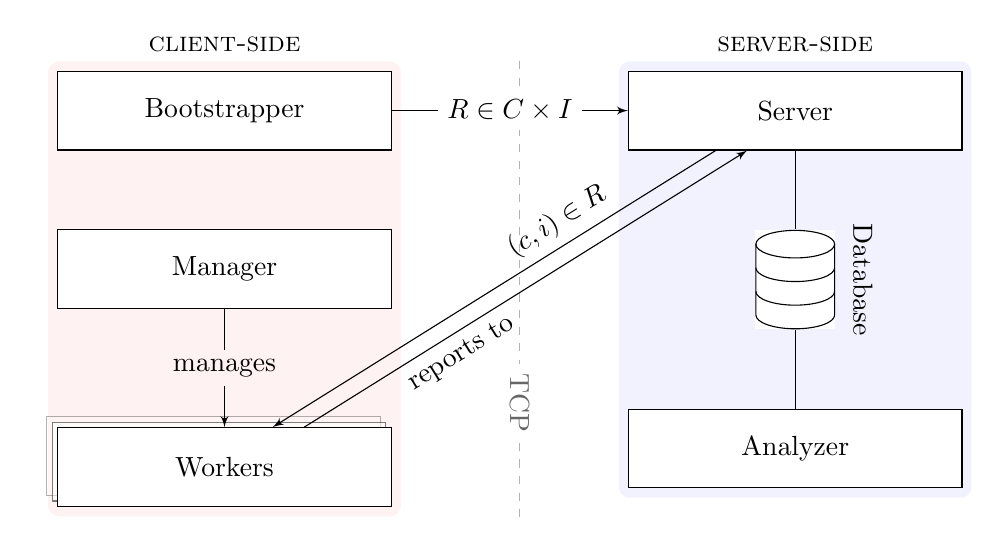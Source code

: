 \makeatletter
\tikzset{
    database/.style={
        path picture={
            \draw (0, 1.5*\database@segmentheight) circle [x radius=\database@radius,y radius=\database@aspectratio*\database@radius];
            \draw (-\database@radius, 0.5*\database@segmentheight) arc [start angle=180,end angle=360,x radius=\database@radius, y radius=\database@aspectratio*\database@radius];
            \draw (-\database@radius,-0.5*\database@segmentheight) arc [start angle=180,end angle=360,x radius=\database@radius, y radius=\database@aspectratio*\database@radius];
            \draw (-\database@radius,1.5*\database@segmentheight) -- ++(0,-3*\database@segmentheight) arc [start angle=180,end angle=360,x radius=\database@radius, y radius=\database@aspectratio*\database@radius] -- ++(0,3*\database@segmentheight);
        },
        fill=white,
        minimum width=2*\database@radius + \pgflinewidth,
        minimum height=3*\database@segmentheight + 2*\database@aspectratio*\database@radius + \pgflinewidth,
    },
    database segment height/.store in=\database@segmentheight,
    database radius/.store in=\database@radius,
    database aspect ratio/.store in=\database@aspectratio,
    database segment height=0.1cm,
    database radius=0.25cm,
    database aspect ratio=0.35,
}
\makeatother

\tikzstyle {block} = [draw, fill=white, rectangle, text width=4cm, minimum height=1cm, align=center]

\begin{tikzpicture}
    \node [block] (bootstrapper) {Bootstrapper};
    \node [block, below=of bootstrapper] (manager) {Manager};
    \node [block, below=1.5cm of manager] (worker) {Workers};
    \draw [-latex'] (manager) -- (worker) node [midway, fill=red!5] {manages};

    \node [block, right=3cm of bootstrapper] (server) {Server};
    \node[database,database radius=0.5cm,database segment height=0.3cm, below=of server] (database) {};
    \node [right=0.1cm of database] {\rotatebox{-90}{Database}};
    \node [block, below=of database] (analyzer) {Analyzer};
    \draw (server) -- (database);
    \draw (database) -- (analyzer);

    \draw [-latex'] (bootstrapper) -- (server) node [midway, fill=white] {$R \in C \times I$};
    \path [-latex', transform canvas={xshift=-0.2cm}] (server) edge node [sloped, above, pos=0.33] {$(c,i) \in R$} (worker);
    \path [-latex', transform canvas={xshift=0.2cm}] (worker) edge node [sloped, below, pos=0.33] {reports to} (server);

    \begin{scope}[on background layer]
        \node[fill=red!5, label=above:\sffamily\textsc{client-side},  rounded corners, fit=(bootstrapper)(manager)(worker)] (clientenv) {};
        \node[fill=blue!5, label=above:\sffamily\textsc{server-side},  rounded corners, fit=(server)(database)(analyzer)] (serverenv) {};
        \node [block, above left=0.2cm of worker, anchor=north west, opacity=0.3] (workerbg2) {Worker};
        \node [block, above left=0.1cm of worker, anchor=north west, opacity=0.5] (workerbg1) {Worker};
        \path [draw=black!30, dashed, ] ([xshift=1.5cm] clientenv.north east) edge node [sloped, near end, fill=white, text=black!60] {TCP} ([xshift=1.5cm] clientenv.south east);
    \end{scope}

\end{tikzpicture}
